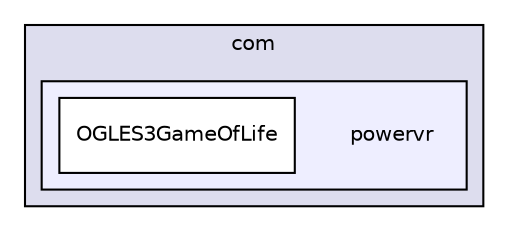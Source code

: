 digraph "PVR/SDK_3.4/Examples/Advanced/GameOfLife/OGLES3/Build/Android/src/com/powervr" {
  compound=true
  node [ fontsize="10", fontname="Helvetica"];
  edge [ labelfontsize="10", labelfontname="Helvetica"];
  subgraph clusterdir_9acc9ae4b4834cd64685cac9d99c82ad {
    graph [ bgcolor="#ddddee", pencolor="black", label="com" fontname="Helvetica", fontsize="10", URL="dir_9acc9ae4b4834cd64685cac9d99c82ad.html"]
  subgraph clusterdir_0735eb22e6e7a8eb374e0bac1dab0620 {
    graph [ bgcolor="#eeeeff", pencolor="black", label="" URL="dir_0735eb22e6e7a8eb374e0bac1dab0620.html"];
    dir_0735eb22e6e7a8eb374e0bac1dab0620 [shape=plaintext label="powervr"];
    dir_874829a56e37c41517ee8593678e149d [shape=box label="OGLES3GameOfLife" color="black" fillcolor="white" style="filled" URL="dir_874829a56e37c41517ee8593678e149d.html"];
  }
  }
}
